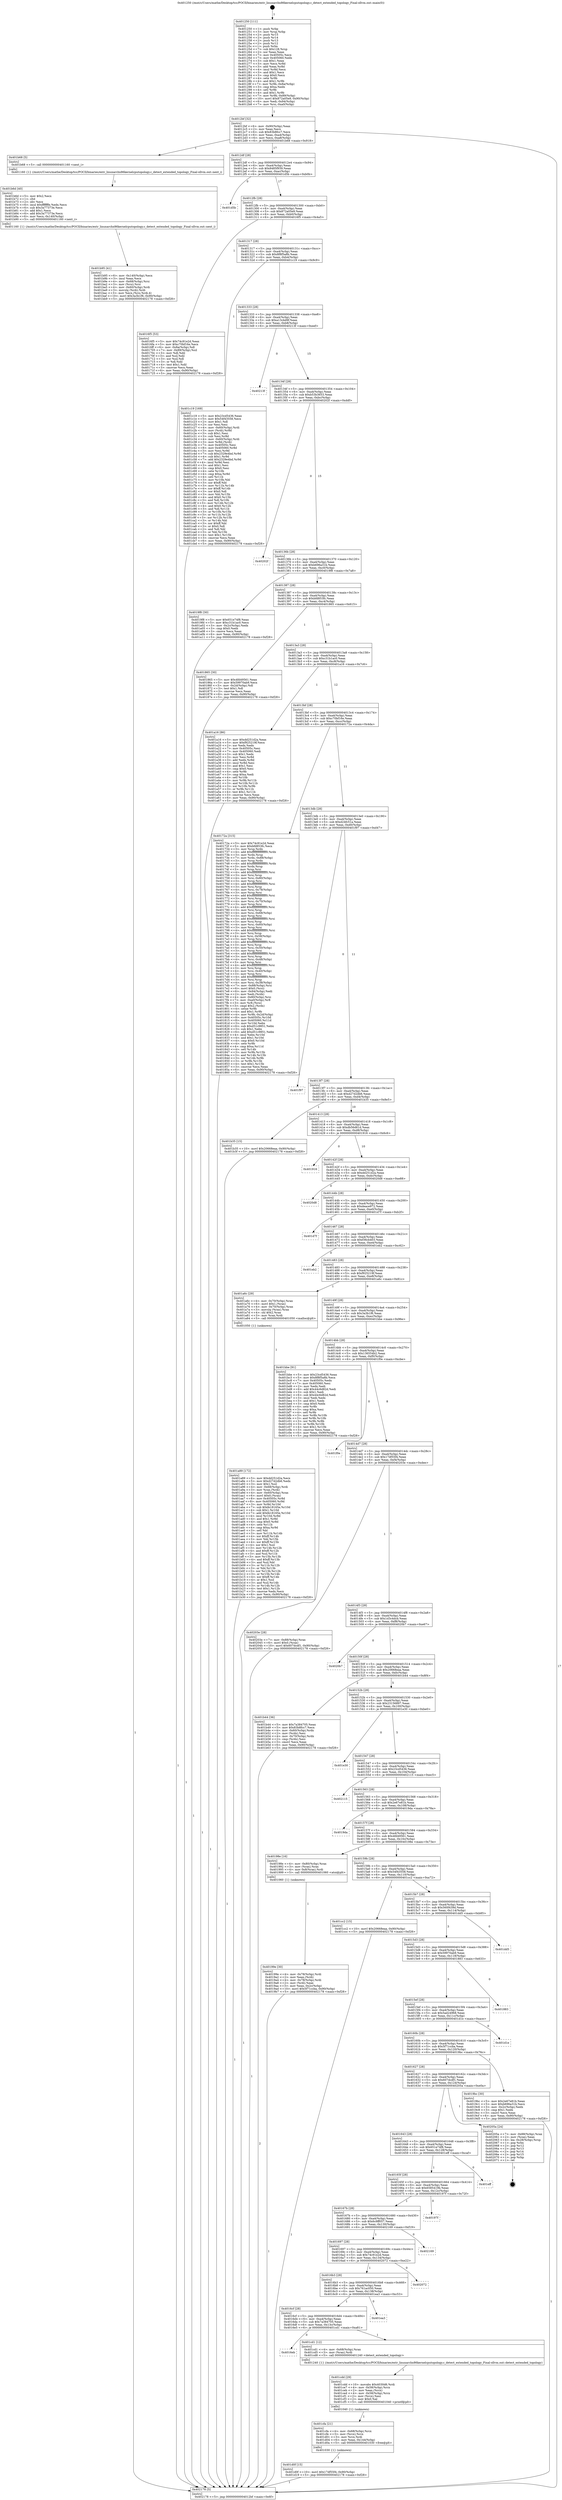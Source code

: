 digraph "0x401250" {
  label = "0x401250 (/mnt/c/Users/mathe/Desktop/tcc/POCII/binaries/extr_linuxarchx86kernelcputopology.c_detect_extended_topology_Final-ollvm.out::main(0))"
  labelloc = "t"
  node[shape=record]

  Entry [label="",width=0.3,height=0.3,shape=circle,fillcolor=black,style=filled]
  "0x4012bf" [label="{
     0x4012bf [32]\l
     | [instrs]\l
     &nbsp;&nbsp;0x4012bf \<+6\>: mov -0x90(%rbp),%eax\l
     &nbsp;&nbsp;0x4012c5 \<+2\>: mov %eax,%ecx\l
     &nbsp;&nbsp;0x4012c7 \<+6\>: sub $0x83b8fcc7,%ecx\l
     &nbsp;&nbsp;0x4012cd \<+6\>: mov %eax,-0xa4(%rbp)\l
     &nbsp;&nbsp;0x4012d3 \<+6\>: mov %ecx,-0xa8(%rbp)\l
     &nbsp;&nbsp;0x4012d9 \<+6\>: je 0000000000401b68 \<main+0x918\>\l
  }"]
  "0x401b68" [label="{
     0x401b68 [5]\l
     | [instrs]\l
     &nbsp;&nbsp;0x401b68 \<+5\>: call 0000000000401160 \<next_i\>\l
     | [calls]\l
     &nbsp;&nbsp;0x401160 \{1\} (/mnt/c/Users/mathe/Desktop/tcc/POCII/binaries/extr_linuxarchx86kernelcputopology.c_detect_extended_topology_Final-ollvm.out::next_i)\l
  }"]
  "0x4012df" [label="{
     0x4012df [28]\l
     | [instrs]\l
     &nbsp;&nbsp;0x4012df \<+5\>: jmp 00000000004012e4 \<main+0x94\>\l
     &nbsp;&nbsp;0x4012e4 \<+6\>: mov -0xa4(%rbp),%eax\l
     &nbsp;&nbsp;0x4012ea \<+5\>: sub $0x8485f939,%eax\l
     &nbsp;&nbsp;0x4012ef \<+6\>: mov %eax,-0xac(%rbp)\l
     &nbsp;&nbsp;0x4012f5 \<+6\>: je 0000000000401d5b \<main+0xb0b\>\l
  }"]
  Exit [label="",width=0.3,height=0.3,shape=circle,fillcolor=black,style=filled,peripheries=2]
  "0x401d5b" [label="{
     0x401d5b\l
  }", style=dashed]
  "0x4012fb" [label="{
     0x4012fb [28]\l
     | [instrs]\l
     &nbsp;&nbsp;0x4012fb \<+5\>: jmp 0000000000401300 \<main+0xb0\>\l
     &nbsp;&nbsp;0x401300 \<+6\>: mov -0xa4(%rbp),%eax\l
     &nbsp;&nbsp;0x401306 \<+5\>: sub $0x872a05e9,%eax\l
     &nbsp;&nbsp;0x40130b \<+6\>: mov %eax,-0xb0(%rbp)\l
     &nbsp;&nbsp;0x401311 \<+6\>: je 00000000004016f5 \<main+0x4a5\>\l
  }"]
  "0x401d0f" [label="{
     0x401d0f [15]\l
     | [instrs]\l
     &nbsp;&nbsp;0x401d0f \<+10\>: movl $0x17df55f4,-0x90(%rbp)\l
     &nbsp;&nbsp;0x401d19 \<+5\>: jmp 0000000000402178 \<main+0xf28\>\l
  }"]
  "0x4016f5" [label="{
     0x4016f5 [53]\l
     | [instrs]\l
     &nbsp;&nbsp;0x4016f5 \<+5\>: mov $0x74c91e2d,%eax\l
     &nbsp;&nbsp;0x4016fa \<+5\>: mov $0xc70bf16e,%ecx\l
     &nbsp;&nbsp;0x4016ff \<+6\>: mov -0x8a(%rbp),%dl\l
     &nbsp;&nbsp;0x401705 \<+7\>: mov -0x89(%rbp),%sil\l
     &nbsp;&nbsp;0x40170c \<+3\>: mov %dl,%dil\l
     &nbsp;&nbsp;0x40170f \<+3\>: and %sil,%dil\l
     &nbsp;&nbsp;0x401712 \<+3\>: xor %sil,%dl\l
     &nbsp;&nbsp;0x401715 \<+3\>: or %dl,%dil\l
     &nbsp;&nbsp;0x401718 \<+4\>: test $0x1,%dil\l
     &nbsp;&nbsp;0x40171c \<+3\>: cmovne %ecx,%eax\l
     &nbsp;&nbsp;0x40171f \<+6\>: mov %eax,-0x90(%rbp)\l
     &nbsp;&nbsp;0x401725 \<+5\>: jmp 0000000000402178 \<main+0xf28\>\l
  }"]
  "0x401317" [label="{
     0x401317 [28]\l
     | [instrs]\l
     &nbsp;&nbsp;0x401317 \<+5\>: jmp 000000000040131c \<main+0xcc\>\l
     &nbsp;&nbsp;0x40131c \<+6\>: mov -0xa4(%rbp),%eax\l
     &nbsp;&nbsp;0x401322 \<+5\>: sub $0x8f8f5a8b,%eax\l
     &nbsp;&nbsp;0x401327 \<+6\>: mov %eax,-0xb4(%rbp)\l
     &nbsp;&nbsp;0x40132d \<+6\>: je 0000000000401c19 \<main+0x9c9\>\l
  }"]
  "0x402178" [label="{
     0x402178 [5]\l
     | [instrs]\l
     &nbsp;&nbsp;0x402178 \<+5\>: jmp 00000000004012bf \<main+0x6f\>\l
  }"]
  "0x401250" [label="{
     0x401250 [111]\l
     | [instrs]\l
     &nbsp;&nbsp;0x401250 \<+1\>: push %rbp\l
     &nbsp;&nbsp;0x401251 \<+3\>: mov %rsp,%rbp\l
     &nbsp;&nbsp;0x401254 \<+2\>: push %r15\l
     &nbsp;&nbsp;0x401256 \<+2\>: push %r14\l
     &nbsp;&nbsp;0x401258 \<+2\>: push %r13\l
     &nbsp;&nbsp;0x40125a \<+2\>: push %r12\l
     &nbsp;&nbsp;0x40125c \<+1\>: push %rbx\l
     &nbsp;&nbsp;0x40125d \<+7\>: sub $0x128,%rsp\l
     &nbsp;&nbsp;0x401264 \<+2\>: xor %eax,%eax\l
     &nbsp;&nbsp;0x401266 \<+7\>: mov 0x40505c,%ecx\l
     &nbsp;&nbsp;0x40126d \<+7\>: mov 0x405060,%edx\l
     &nbsp;&nbsp;0x401274 \<+3\>: sub $0x1,%eax\l
     &nbsp;&nbsp;0x401277 \<+3\>: mov %ecx,%r8d\l
     &nbsp;&nbsp;0x40127a \<+3\>: add %eax,%r8d\l
     &nbsp;&nbsp;0x40127d \<+4\>: imul %r8d,%ecx\l
     &nbsp;&nbsp;0x401281 \<+3\>: and $0x1,%ecx\l
     &nbsp;&nbsp;0x401284 \<+3\>: cmp $0x0,%ecx\l
     &nbsp;&nbsp;0x401287 \<+4\>: sete %r9b\l
     &nbsp;&nbsp;0x40128b \<+4\>: and $0x1,%r9b\l
     &nbsp;&nbsp;0x40128f \<+7\>: mov %r9b,-0x8a(%rbp)\l
     &nbsp;&nbsp;0x401296 \<+3\>: cmp $0xa,%edx\l
     &nbsp;&nbsp;0x401299 \<+4\>: setl %r9b\l
     &nbsp;&nbsp;0x40129d \<+4\>: and $0x1,%r9b\l
     &nbsp;&nbsp;0x4012a1 \<+7\>: mov %r9b,-0x89(%rbp)\l
     &nbsp;&nbsp;0x4012a8 \<+10\>: movl $0x872a05e9,-0x90(%rbp)\l
     &nbsp;&nbsp;0x4012b2 \<+6\>: mov %edi,-0x94(%rbp)\l
     &nbsp;&nbsp;0x4012b8 \<+7\>: mov %rsi,-0xa0(%rbp)\l
  }"]
  "0x401cfa" [label="{
     0x401cfa [21]\l
     | [instrs]\l
     &nbsp;&nbsp;0x401cfa \<+4\>: mov -0x68(%rbp),%rcx\l
     &nbsp;&nbsp;0x401cfe \<+3\>: mov (%rcx),%rcx\l
     &nbsp;&nbsp;0x401d01 \<+3\>: mov %rcx,%rdi\l
     &nbsp;&nbsp;0x401d04 \<+6\>: mov %eax,-0x144(%rbp)\l
     &nbsp;&nbsp;0x401d0a \<+5\>: call 0000000000401030 \<free@plt\>\l
     | [calls]\l
     &nbsp;&nbsp;0x401030 \{1\} (unknown)\l
  }"]
  "0x401c19" [label="{
     0x401c19 [169]\l
     | [instrs]\l
     &nbsp;&nbsp;0x401c19 \<+5\>: mov $0x23cd5436,%eax\l
     &nbsp;&nbsp;0x401c1e \<+5\>: mov $0x54f43558,%ecx\l
     &nbsp;&nbsp;0x401c23 \<+2\>: mov $0x1,%dl\l
     &nbsp;&nbsp;0x401c25 \<+2\>: xor %esi,%esi\l
     &nbsp;&nbsp;0x401c27 \<+4\>: mov -0x60(%rbp),%rdi\l
     &nbsp;&nbsp;0x401c2b \<+3\>: mov (%rdi),%r8d\l
     &nbsp;&nbsp;0x401c2e \<+3\>: sub $0x1,%esi\l
     &nbsp;&nbsp;0x401c31 \<+3\>: sub %esi,%r8d\l
     &nbsp;&nbsp;0x401c34 \<+4\>: mov -0x60(%rbp),%rdi\l
     &nbsp;&nbsp;0x401c38 \<+3\>: mov %r8d,(%rdi)\l
     &nbsp;&nbsp;0x401c3b \<+7\>: mov 0x40505c,%esi\l
     &nbsp;&nbsp;0x401c42 \<+8\>: mov 0x405060,%r8d\l
     &nbsp;&nbsp;0x401c4a \<+3\>: mov %esi,%r9d\l
     &nbsp;&nbsp;0x401c4d \<+7\>: sub $0x2329e4bd,%r9d\l
     &nbsp;&nbsp;0x401c54 \<+4\>: sub $0x1,%r9d\l
     &nbsp;&nbsp;0x401c58 \<+7\>: add $0x2329e4bd,%r9d\l
     &nbsp;&nbsp;0x401c5f \<+4\>: imul %r9d,%esi\l
     &nbsp;&nbsp;0x401c63 \<+3\>: and $0x1,%esi\l
     &nbsp;&nbsp;0x401c66 \<+3\>: cmp $0x0,%esi\l
     &nbsp;&nbsp;0x401c69 \<+4\>: sete %r10b\l
     &nbsp;&nbsp;0x401c6d \<+4\>: cmp $0xa,%r8d\l
     &nbsp;&nbsp;0x401c71 \<+4\>: setl %r11b\l
     &nbsp;&nbsp;0x401c75 \<+3\>: mov %r10b,%bl\l
     &nbsp;&nbsp;0x401c78 \<+3\>: xor $0xff,%bl\l
     &nbsp;&nbsp;0x401c7b \<+3\>: mov %r11b,%r14b\l
     &nbsp;&nbsp;0x401c7e \<+4\>: xor $0xff,%r14b\l
     &nbsp;&nbsp;0x401c82 \<+3\>: xor $0x0,%dl\l
     &nbsp;&nbsp;0x401c85 \<+3\>: mov %bl,%r15b\l
     &nbsp;&nbsp;0x401c88 \<+4\>: and $0x0,%r15b\l
     &nbsp;&nbsp;0x401c8c \<+3\>: and %dl,%r10b\l
     &nbsp;&nbsp;0x401c8f \<+3\>: mov %r14b,%r12b\l
     &nbsp;&nbsp;0x401c92 \<+4\>: and $0x0,%r12b\l
     &nbsp;&nbsp;0x401c96 \<+3\>: and %dl,%r11b\l
     &nbsp;&nbsp;0x401c99 \<+3\>: or %r10b,%r15b\l
     &nbsp;&nbsp;0x401c9c \<+3\>: or %r11b,%r12b\l
     &nbsp;&nbsp;0x401c9f \<+3\>: xor %r12b,%r15b\l
     &nbsp;&nbsp;0x401ca2 \<+3\>: or %r14b,%bl\l
     &nbsp;&nbsp;0x401ca5 \<+3\>: xor $0xff,%bl\l
     &nbsp;&nbsp;0x401ca8 \<+3\>: or $0x0,%dl\l
     &nbsp;&nbsp;0x401cab \<+2\>: and %dl,%bl\l
     &nbsp;&nbsp;0x401cad \<+3\>: or %bl,%r15b\l
     &nbsp;&nbsp;0x401cb0 \<+4\>: test $0x1,%r15b\l
     &nbsp;&nbsp;0x401cb4 \<+3\>: cmovne %ecx,%eax\l
     &nbsp;&nbsp;0x401cb7 \<+6\>: mov %eax,-0x90(%rbp)\l
     &nbsp;&nbsp;0x401cbd \<+5\>: jmp 0000000000402178 \<main+0xf28\>\l
  }"]
  "0x401333" [label="{
     0x401333 [28]\l
     | [instrs]\l
     &nbsp;&nbsp;0x401333 \<+5\>: jmp 0000000000401338 \<main+0xe8\>\l
     &nbsp;&nbsp;0x401338 \<+6\>: mov -0xa4(%rbp),%eax\l
     &nbsp;&nbsp;0x40133e \<+5\>: sub $0xa13cbd9f,%eax\l
     &nbsp;&nbsp;0x401343 \<+6\>: mov %eax,-0xb8(%rbp)\l
     &nbsp;&nbsp;0x401349 \<+6\>: je 000000000040213f \<main+0xeef\>\l
  }"]
  "0x401cdd" [label="{
     0x401cdd [29]\l
     | [instrs]\l
     &nbsp;&nbsp;0x401cdd \<+10\>: movabs $0x4030d6,%rdi\l
     &nbsp;&nbsp;0x401ce7 \<+4\>: mov -0x58(%rbp),%rcx\l
     &nbsp;&nbsp;0x401ceb \<+2\>: mov %eax,(%rcx)\l
     &nbsp;&nbsp;0x401ced \<+4\>: mov -0x58(%rbp),%rcx\l
     &nbsp;&nbsp;0x401cf1 \<+2\>: mov (%rcx),%esi\l
     &nbsp;&nbsp;0x401cf3 \<+2\>: mov $0x0,%al\l
     &nbsp;&nbsp;0x401cf5 \<+5\>: call 0000000000401040 \<printf@plt\>\l
     | [calls]\l
     &nbsp;&nbsp;0x401040 \{1\} (unknown)\l
  }"]
  "0x40213f" [label="{
     0x40213f\l
  }", style=dashed]
  "0x40134f" [label="{
     0x40134f [28]\l
     | [instrs]\l
     &nbsp;&nbsp;0x40134f \<+5\>: jmp 0000000000401354 \<main+0x104\>\l
     &nbsp;&nbsp;0x401354 \<+6\>: mov -0xa4(%rbp),%eax\l
     &nbsp;&nbsp;0x40135a \<+5\>: sub $0xb53b3653,%eax\l
     &nbsp;&nbsp;0x40135f \<+6\>: mov %eax,-0xbc(%rbp)\l
     &nbsp;&nbsp;0x401365 \<+6\>: je 000000000040202f \<main+0xddf\>\l
  }"]
  "0x4016eb" [label="{
     0x4016eb\l
  }", style=dashed]
  "0x40202f" [label="{
     0x40202f\l
  }", style=dashed]
  "0x40136b" [label="{
     0x40136b [28]\l
     | [instrs]\l
     &nbsp;&nbsp;0x40136b \<+5\>: jmp 0000000000401370 \<main+0x120\>\l
     &nbsp;&nbsp;0x401370 \<+6\>: mov -0xa4(%rbp),%eax\l
     &nbsp;&nbsp;0x401376 \<+5\>: sub $0xb696a31b,%eax\l
     &nbsp;&nbsp;0x40137b \<+6\>: mov %eax,-0xc0(%rbp)\l
     &nbsp;&nbsp;0x401381 \<+6\>: je 00000000004019f8 \<main+0x7a8\>\l
  }"]
  "0x401cd1" [label="{
     0x401cd1 [12]\l
     | [instrs]\l
     &nbsp;&nbsp;0x401cd1 \<+4\>: mov -0x68(%rbp),%rax\l
     &nbsp;&nbsp;0x401cd5 \<+3\>: mov (%rax),%rdi\l
     &nbsp;&nbsp;0x401cd8 \<+5\>: call 0000000000401240 \<detect_extended_topology\>\l
     | [calls]\l
     &nbsp;&nbsp;0x401240 \{1\} (/mnt/c/Users/mathe/Desktop/tcc/POCII/binaries/extr_linuxarchx86kernelcputopology.c_detect_extended_topology_Final-ollvm.out::detect_extended_topology)\l
  }"]
  "0x4019f8" [label="{
     0x4019f8 [30]\l
     | [instrs]\l
     &nbsp;&nbsp;0x4019f8 \<+5\>: mov $0x651e74f8,%eax\l
     &nbsp;&nbsp;0x4019fd \<+5\>: mov $0xc31b1ac0,%ecx\l
     &nbsp;&nbsp;0x401a02 \<+3\>: mov -0x2c(%rbp),%edx\l
     &nbsp;&nbsp;0x401a05 \<+3\>: cmp $0x0,%edx\l
     &nbsp;&nbsp;0x401a08 \<+3\>: cmove %ecx,%eax\l
     &nbsp;&nbsp;0x401a0b \<+6\>: mov %eax,-0x90(%rbp)\l
     &nbsp;&nbsp;0x401a11 \<+5\>: jmp 0000000000402178 \<main+0xf28\>\l
  }"]
  "0x401387" [label="{
     0x401387 [28]\l
     | [instrs]\l
     &nbsp;&nbsp;0x401387 \<+5\>: jmp 000000000040138c \<main+0x13c\>\l
     &nbsp;&nbsp;0x40138c \<+6\>: mov -0xa4(%rbp),%eax\l
     &nbsp;&nbsp;0x401392 \<+5\>: sub $0xbfd853fc,%eax\l
     &nbsp;&nbsp;0x401397 \<+6\>: mov %eax,-0xc4(%rbp)\l
     &nbsp;&nbsp;0x40139d \<+6\>: je 0000000000401865 \<main+0x615\>\l
  }"]
  "0x4016cf" [label="{
     0x4016cf [28]\l
     | [instrs]\l
     &nbsp;&nbsp;0x4016cf \<+5\>: jmp 00000000004016d4 \<main+0x484\>\l
     &nbsp;&nbsp;0x4016d4 \<+6\>: mov -0xa4(%rbp),%eax\l
     &nbsp;&nbsp;0x4016da \<+5\>: sub $0x7a384705,%eax\l
     &nbsp;&nbsp;0x4016df \<+6\>: mov %eax,-0x13c(%rbp)\l
     &nbsp;&nbsp;0x4016e5 \<+6\>: je 0000000000401cd1 \<main+0xa81\>\l
  }"]
  "0x401865" [label="{
     0x401865 [30]\l
     | [instrs]\l
     &nbsp;&nbsp;0x401865 \<+5\>: mov $0x4fd49561,%eax\l
     &nbsp;&nbsp;0x40186a \<+5\>: mov $0x59970ab9,%ecx\l
     &nbsp;&nbsp;0x40186f \<+3\>: mov -0x2d(%rbp),%dl\l
     &nbsp;&nbsp;0x401872 \<+3\>: test $0x1,%dl\l
     &nbsp;&nbsp;0x401875 \<+3\>: cmovne %ecx,%eax\l
     &nbsp;&nbsp;0x401878 \<+6\>: mov %eax,-0x90(%rbp)\l
     &nbsp;&nbsp;0x40187e \<+5\>: jmp 0000000000402178 \<main+0xf28\>\l
  }"]
  "0x4013a3" [label="{
     0x4013a3 [28]\l
     | [instrs]\l
     &nbsp;&nbsp;0x4013a3 \<+5\>: jmp 00000000004013a8 \<main+0x158\>\l
     &nbsp;&nbsp;0x4013a8 \<+6\>: mov -0xa4(%rbp),%eax\l
     &nbsp;&nbsp;0x4013ae \<+5\>: sub $0xc31b1ac0,%eax\l
     &nbsp;&nbsp;0x4013b3 \<+6\>: mov %eax,-0xc8(%rbp)\l
     &nbsp;&nbsp;0x4013b9 \<+6\>: je 0000000000401a16 \<main+0x7c6\>\l
  }"]
  "0x401ea3" [label="{
     0x401ea3\l
  }", style=dashed]
  "0x401a16" [label="{
     0x401a16 [86]\l
     | [instrs]\l
     &nbsp;&nbsp;0x401a16 \<+5\>: mov $0xdd251d2a,%eax\l
     &nbsp;&nbsp;0x401a1b \<+5\>: mov $0xf925219f,%ecx\l
     &nbsp;&nbsp;0x401a20 \<+2\>: xor %edx,%edx\l
     &nbsp;&nbsp;0x401a22 \<+7\>: mov 0x40505c,%esi\l
     &nbsp;&nbsp;0x401a29 \<+7\>: mov 0x405060,%edi\l
     &nbsp;&nbsp;0x401a30 \<+3\>: sub $0x1,%edx\l
     &nbsp;&nbsp;0x401a33 \<+3\>: mov %esi,%r8d\l
     &nbsp;&nbsp;0x401a36 \<+3\>: add %edx,%r8d\l
     &nbsp;&nbsp;0x401a39 \<+4\>: imul %r8d,%esi\l
     &nbsp;&nbsp;0x401a3d \<+3\>: and $0x1,%esi\l
     &nbsp;&nbsp;0x401a40 \<+3\>: cmp $0x0,%esi\l
     &nbsp;&nbsp;0x401a43 \<+4\>: sete %r9b\l
     &nbsp;&nbsp;0x401a47 \<+3\>: cmp $0xa,%edi\l
     &nbsp;&nbsp;0x401a4a \<+4\>: setl %r10b\l
     &nbsp;&nbsp;0x401a4e \<+3\>: mov %r9b,%r11b\l
     &nbsp;&nbsp;0x401a51 \<+3\>: and %r10b,%r11b\l
     &nbsp;&nbsp;0x401a54 \<+3\>: xor %r10b,%r9b\l
     &nbsp;&nbsp;0x401a57 \<+3\>: or %r9b,%r11b\l
     &nbsp;&nbsp;0x401a5a \<+4\>: test $0x1,%r11b\l
     &nbsp;&nbsp;0x401a5e \<+3\>: cmovne %ecx,%eax\l
     &nbsp;&nbsp;0x401a61 \<+6\>: mov %eax,-0x90(%rbp)\l
     &nbsp;&nbsp;0x401a67 \<+5\>: jmp 0000000000402178 \<main+0xf28\>\l
  }"]
  "0x4013bf" [label="{
     0x4013bf [28]\l
     | [instrs]\l
     &nbsp;&nbsp;0x4013bf \<+5\>: jmp 00000000004013c4 \<main+0x174\>\l
     &nbsp;&nbsp;0x4013c4 \<+6\>: mov -0xa4(%rbp),%eax\l
     &nbsp;&nbsp;0x4013ca \<+5\>: sub $0xc70bf16e,%eax\l
     &nbsp;&nbsp;0x4013cf \<+6\>: mov %eax,-0xcc(%rbp)\l
     &nbsp;&nbsp;0x4013d5 \<+6\>: je 000000000040172a \<main+0x4da\>\l
  }"]
  "0x4016b3" [label="{
     0x4016b3 [28]\l
     | [instrs]\l
     &nbsp;&nbsp;0x4016b3 \<+5\>: jmp 00000000004016b8 \<main+0x468\>\l
     &nbsp;&nbsp;0x4016b8 \<+6\>: mov -0xa4(%rbp),%eax\l
     &nbsp;&nbsp;0x4016be \<+5\>: sub $0x761ac050,%eax\l
     &nbsp;&nbsp;0x4016c3 \<+6\>: mov %eax,-0x138(%rbp)\l
     &nbsp;&nbsp;0x4016c9 \<+6\>: je 0000000000401ea3 \<main+0xc53\>\l
  }"]
  "0x40172a" [label="{
     0x40172a [315]\l
     | [instrs]\l
     &nbsp;&nbsp;0x40172a \<+5\>: mov $0x74c91e2d,%eax\l
     &nbsp;&nbsp;0x40172f \<+5\>: mov $0xbfd853fc,%ecx\l
     &nbsp;&nbsp;0x401734 \<+3\>: mov %rsp,%rdx\l
     &nbsp;&nbsp;0x401737 \<+4\>: add $0xfffffffffffffff0,%rdx\l
     &nbsp;&nbsp;0x40173b \<+3\>: mov %rdx,%rsp\l
     &nbsp;&nbsp;0x40173e \<+7\>: mov %rdx,-0x88(%rbp)\l
     &nbsp;&nbsp;0x401745 \<+3\>: mov %rsp,%rdx\l
     &nbsp;&nbsp;0x401748 \<+4\>: add $0xfffffffffffffff0,%rdx\l
     &nbsp;&nbsp;0x40174c \<+3\>: mov %rdx,%rsp\l
     &nbsp;&nbsp;0x40174f \<+3\>: mov %rsp,%rsi\l
     &nbsp;&nbsp;0x401752 \<+4\>: add $0xfffffffffffffff0,%rsi\l
     &nbsp;&nbsp;0x401756 \<+3\>: mov %rsi,%rsp\l
     &nbsp;&nbsp;0x401759 \<+4\>: mov %rsi,-0x80(%rbp)\l
     &nbsp;&nbsp;0x40175d \<+3\>: mov %rsp,%rsi\l
     &nbsp;&nbsp;0x401760 \<+4\>: add $0xfffffffffffffff0,%rsi\l
     &nbsp;&nbsp;0x401764 \<+3\>: mov %rsi,%rsp\l
     &nbsp;&nbsp;0x401767 \<+4\>: mov %rsi,-0x78(%rbp)\l
     &nbsp;&nbsp;0x40176b \<+3\>: mov %rsp,%rsi\l
     &nbsp;&nbsp;0x40176e \<+4\>: add $0xfffffffffffffff0,%rsi\l
     &nbsp;&nbsp;0x401772 \<+3\>: mov %rsi,%rsp\l
     &nbsp;&nbsp;0x401775 \<+4\>: mov %rsi,-0x70(%rbp)\l
     &nbsp;&nbsp;0x401779 \<+3\>: mov %rsp,%rsi\l
     &nbsp;&nbsp;0x40177c \<+4\>: add $0xfffffffffffffff0,%rsi\l
     &nbsp;&nbsp;0x401780 \<+3\>: mov %rsi,%rsp\l
     &nbsp;&nbsp;0x401783 \<+4\>: mov %rsi,-0x68(%rbp)\l
     &nbsp;&nbsp;0x401787 \<+3\>: mov %rsp,%rsi\l
     &nbsp;&nbsp;0x40178a \<+4\>: add $0xfffffffffffffff0,%rsi\l
     &nbsp;&nbsp;0x40178e \<+3\>: mov %rsi,%rsp\l
     &nbsp;&nbsp;0x401791 \<+4\>: mov %rsi,-0x60(%rbp)\l
     &nbsp;&nbsp;0x401795 \<+3\>: mov %rsp,%rsi\l
     &nbsp;&nbsp;0x401798 \<+4\>: add $0xfffffffffffffff0,%rsi\l
     &nbsp;&nbsp;0x40179c \<+3\>: mov %rsi,%rsp\l
     &nbsp;&nbsp;0x40179f \<+4\>: mov %rsi,-0x58(%rbp)\l
     &nbsp;&nbsp;0x4017a3 \<+3\>: mov %rsp,%rsi\l
     &nbsp;&nbsp;0x4017a6 \<+4\>: add $0xfffffffffffffff0,%rsi\l
     &nbsp;&nbsp;0x4017aa \<+3\>: mov %rsi,%rsp\l
     &nbsp;&nbsp;0x4017ad \<+4\>: mov %rsi,-0x50(%rbp)\l
     &nbsp;&nbsp;0x4017b1 \<+3\>: mov %rsp,%rsi\l
     &nbsp;&nbsp;0x4017b4 \<+4\>: add $0xfffffffffffffff0,%rsi\l
     &nbsp;&nbsp;0x4017b8 \<+3\>: mov %rsi,%rsp\l
     &nbsp;&nbsp;0x4017bb \<+4\>: mov %rsi,-0x48(%rbp)\l
     &nbsp;&nbsp;0x4017bf \<+3\>: mov %rsp,%rsi\l
     &nbsp;&nbsp;0x4017c2 \<+4\>: add $0xfffffffffffffff0,%rsi\l
     &nbsp;&nbsp;0x4017c6 \<+3\>: mov %rsi,%rsp\l
     &nbsp;&nbsp;0x4017c9 \<+4\>: mov %rsi,-0x40(%rbp)\l
     &nbsp;&nbsp;0x4017cd \<+3\>: mov %rsp,%rsi\l
     &nbsp;&nbsp;0x4017d0 \<+4\>: add $0xfffffffffffffff0,%rsi\l
     &nbsp;&nbsp;0x4017d4 \<+3\>: mov %rsi,%rsp\l
     &nbsp;&nbsp;0x4017d7 \<+4\>: mov %rsi,-0x38(%rbp)\l
     &nbsp;&nbsp;0x4017db \<+7\>: mov -0x88(%rbp),%rsi\l
     &nbsp;&nbsp;0x4017e2 \<+6\>: movl $0x0,(%rsi)\l
     &nbsp;&nbsp;0x4017e8 \<+6\>: mov -0x94(%rbp),%edi\l
     &nbsp;&nbsp;0x4017ee \<+2\>: mov %edi,(%rdx)\l
     &nbsp;&nbsp;0x4017f0 \<+4\>: mov -0x80(%rbp),%rsi\l
     &nbsp;&nbsp;0x4017f4 \<+7\>: mov -0xa0(%rbp),%r8\l
     &nbsp;&nbsp;0x4017fb \<+3\>: mov %r8,(%rsi)\l
     &nbsp;&nbsp;0x4017fe \<+3\>: cmpl $0x2,(%rdx)\l
     &nbsp;&nbsp;0x401801 \<+4\>: setne %r9b\l
     &nbsp;&nbsp;0x401805 \<+4\>: and $0x1,%r9b\l
     &nbsp;&nbsp;0x401809 \<+4\>: mov %r9b,-0x2d(%rbp)\l
     &nbsp;&nbsp;0x40180d \<+8\>: mov 0x40505c,%r10d\l
     &nbsp;&nbsp;0x401815 \<+8\>: mov 0x405060,%r11d\l
     &nbsp;&nbsp;0x40181d \<+3\>: mov %r10d,%ebx\l
     &nbsp;&nbsp;0x401820 \<+6\>: sub $0xd51c9851,%ebx\l
     &nbsp;&nbsp;0x401826 \<+3\>: sub $0x1,%ebx\l
     &nbsp;&nbsp;0x401829 \<+6\>: add $0xd51c9851,%ebx\l
     &nbsp;&nbsp;0x40182f \<+4\>: imul %ebx,%r10d\l
     &nbsp;&nbsp;0x401833 \<+4\>: and $0x1,%r10d\l
     &nbsp;&nbsp;0x401837 \<+4\>: cmp $0x0,%r10d\l
     &nbsp;&nbsp;0x40183b \<+4\>: sete %r9b\l
     &nbsp;&nbsp;0x40183f \<+4\>: cmp $0xa,%r11d\l
     &nbsp;&nbsp;0x401843 \<+4\>: setl %r14b\l
     &nbsp;&nbsp;0x401847 \<+3\>: mov %r9b,%r15b\l
     &nbsp;&nbsp;0x40184a \<+3\>: and %r14b,%r15b\l
     &nbsp;&nbsp;0x40184d \<+3\>: xor %r14b,%r9b\l
     &nbsp;&nbsp;0x401850 \<+3\>: or %r9b,%r15b\l
     &nbsp;&nbsp;0x401853 \<+4\>: test $0x1,%r15b\l
     &nbsp;&nbsp;0x401857 \<+3\>: cmovne %ecx,%eax\l
     &nbsp;&nbsp;0x40185a \<+6\>: mov %eax,-0x90(%rbp)\l
     &nbsp;&nbsp;0x401860 \<+5\>: jmp 0000000000402178 \<main+0xf28\>\l
  }"]
  "0x4013db" [label="{
     0x4013db [28]\l
     | [instrs]\l
     &nbsp;&nbsp;0x4013db \<+5\>: jmp 00000000004013e0 \<main+0x190\>\l
     &nbsp;&nbsp;0x4013e0 \<+6\>: mov -0xa4(%rbp),%eax\l
     &nbsp;&nbsp;0x4013e6 \<+5\>: sub $0xd24fc51a,%eax\l
     &nbsp;&nbsp;0x4013eb \<+6\>: mov %eax,-0xd0(%rbp)\l
     &nbsp;&nbsp;0x4013f1 \<+6\>: je 0000000000401f97 \<main+0xd47\>\l
  }"]
  "0x402072" [label="{
     0x402072\l
  }", style=dashed]
  "0x401697" [label="{
     0x401697 [28]\l
     | [instrs]\l
     &nbsp;&nbsp;0x401697 \<+5\>: jmp 000000000040169c \<main+0x44c\>\l
     &nbsp;&nbsp;0x40169c \<+6\>: mov -0xa4(%rbp),%eax\l
     &nbsp;&nbsp;0x4016a2 \<+5\>: sub $0x74c91e2d,%eax\l
     &nbsp;&nbsp;0x4016a7 \<+6\>: mov %eax,-0x134(%rbp)\l
     &nbsp;&nbsp;0x4016ad \<+6\>: je 0000000000402072 \<main+0xe22\>\l
  }"]
  "0x401f97" [label="{
     0x401f97\l
  }", style=dashed]
  "0x4013f7" [label="{
     0x4013f7 [28]\l
     | [instrs]\l
     &nbsp;&nbsp;0x4013f7 \<+5\>: jmp 00000000004013fc \<main+0x1ac\>\l
     &nbsp;&nbsp;0x4013fc \<+6\>: mov -0xa4(%rbp),%eax\l
     &nbsp;&nbsp;0x401402 \<+5\>: sub $0xd27d2db6,%eax\l
     &nbsp;&nbsp;0x401407 \<+6\>: mov %eax,-0xd4(%rbp)\l
     &nbsp;&nbsp;0x40140d \<+6\>: je 0000000000401b35 \<main+0x8e5\>\l
  }"]
  "0x402169" [label="{
     0x402169\l
  }", style=dashed]
  "0x401b35" [label="{
     0x401b35 [15]\l
     | [instrs]\l
     &nbsp;&nbsp;0x401b35 \<+10\>: movl $0x20668eaa,-0x90(%rbp)\l
     &nbsp;&nbsp;0x401b3f \<+5\>: jmp 0000000000402178 \<main+0xf28\>\l
  }"]
  "0x401413" [label="{
     0x401413 [28]\l
     | [instrs]\l
     &nbsp;&nbsp;0x401413 \<+5\>: jmp 0000000000401418 \<main+0x1c8\>\l
     &nbsp;&nbsp;0x401418 \<+6\>: mov -0xa4(%rbp),%eax\l
     &nbsp;&nbsp;0x40141e \<+5\>: sub $0xdb56d61d,%eax\l
     &nbsp;&nbsp;0x401423 \<+6\>: mov %eax,-0xd8(%rbp)\l
     &nbsp;&nbsp;0x401429 \<+6\>: je 0000000000401916 \<main+0x6c6\>\l
  }"]
  "0x40167b" [label="{
     0x40167b [28]\l
     | [instrs]\l
     &nbsp;&nbsp;0x40167b \<+5\>: jmp 0000000000401680 \<main+0x430\>\l
     &nbsp;&nbsp;0x401680 \<+6\>: mov -0xa4(%rbp),%eax\l
     &nbsp;&nbsp;0x401686 \<+5\>: sub $0x6c9ff057,%eax\l
     &nbsp;&nbsp;0x40168b \<+6\>: mov %eax,-0x130(%rbp)\l
     &nbsp;&nbsp;0x401691 \<+6\>: je 0000000000402169 \<main+0xf19\>\l
  }"]
  "0x401916" [label="{
     0x401916\l
  }", style=dashed]
  "0x40142f" [label="{
     0x40142f [28]\l
     | [instrs]\l
     &nbsp;&nbsp;0x40142f \<+5\>: jmp 0000000000401434 \<main+0x1e4\>\l
     &nbsp;&nbsp;0x401434 \<+6\>: mov -0xa4(%rbp),%eax\l
     &nbsp;&nbsp;0x40143a \<+5\>: sub $0xdd251d2a,%eax\l
     &nbsp;&nbsp;0x40143f \<+6\>: mov %eax,-0xdc(%rbp)\l
     &nbsp;&nbsp;0x401445 \<+6\>: je 00000000004020d8 \<main+0xe88\>\l
  }"]
  "0x40197f" [label="{
     0x40197f\l
  }", style=dashed]
  "0x4020d8" [label="{
     0x4020d8\l
  }", style=dashed]
  "0x40144b" [label="{
     0x40144b [28]\l
     | [instrs]\l
     &nbsp;&nbsp;0x40144b \<+5\>: jmp 0000000000401450 \<main+0x200\>\l
     &nbsp;&nbsp;0x401450 \<+6\>: mov -0xa4(%rbp),%eax\l
     &nbsp;&nbsp;0x401456 \<+5\>: sub $0xdeace972,%eax\l
     &nbsp;&nbsp;0x40145b \<+6\>: mov %eax,-0xe0(%rbp)\l
     &nbsp;&nbsp;0x401461 \<+6\>: je 0000000000401d7f \<main+0xb2f\>\l
  }"]
  "0x40165f" [label="{
     0x40165f [28]\l
     | [instrs]\l
     &nbsp;&nbsp;0x40165f \<+5\>: jmp 0000000000401664 \<main+0x414\>\l
     &nbsp;&nbsp;0x401664 \<+6\>: mov -0xa4(%rbp),%eax\l
     &nbsp;&nbsp;0x40166a \<+5\>: sub $0x6585419b,%eax\l
     &nbsp;&nbsp;0x40166f \<+6\>: mov %eax,-0x12c(%rbp)\l
     &nbsp;&nbsp;0x401675 \<+6\>: je 000000000040197f \<main+0x72f\>\l
  }"]
  "0x401d7f" [label="{
     0x401d7f\l
  }", style=dashed]
  "0x401467" [label="{
     0x401467 [28]\l
     | [instrs]\l
     &nbsp;&nbsp;0x401467 \<+5\>: jmp 000000000040146c \<main+0x21c\>\l
     &nbsp;&nbsp;0x40146c \<+6\>: mov -0xa4(%rbp),%eax\l
     &nbsp;&nbsp;0x401472 \<+5\>: sub $0xf36cb403,%eax\l
     &nbsp;&nbsp;0x401477 \<+6\>: mov %eax,-0xe4(%rbp)\l
     &nbsp;&nbsp;0x40147d \<+6\>: je 0000000000401eb2 \<main+0xc62\>\l
  }"]
  "0x401eff" [label="{
     0x401eff\l
  }", style=dashed]
  "0x401eb2" [label="{
     0x401eb2\l
  }", style=dashed]
  "0x401483" [label="{
     0x401483 [28]\l
     | [instrs]\l
     &nbsp;&nbsp;0x401483 \<+5\>: jmp 0000000000401488 \<main+0x238\>\l
     &nbsp;&nbsp;0x401488 \<+6\>: mov -0xa4(%rbp),%eax\l
     &nbsp;&nbsp;0x40148e \<+5\>: sub $0xf925219f,%eax\l
     &nbsp;&nbsp;0x401493 \<+6\>: mov %eax,-0xe8(%rbp)\l
     &nbsp;&nbsp;0x401499 \<+6\>: je 0000000000401a6c \<main+0x81c\>\l
  }"]
  "0x401643" [label="{
     0x401643 [28]\l
     | [instrs]\l
     &nbsp;&nbsp;0x401643 \<+5\>: jmp 0000000000401648 \<main+0x3f8\>\l
     &nbsp;&nbsp;0x401648 \<+6\>: mov -0xa4(%rbp),%eax\l
     &nbsp;&nbsp;0x40164e \<+5\>: sub $0x651e74f8,%eax\l
     &nbsp;&nbsp;0x401653 \<+6\>: mov %eax,-0x128(%rbp)\l
     &nbsp;&nbsp;0x401659 \<+6\>: je 0000000000401eff \<main+0xcaf\>\l
  }"]
  "0x401a6c" [label="{
     0x401a6c [29]\l
     | [instrs]\l
     &nbsp;&nbsp;0x401a6c \<+4\>: mov -0x70(%rbp),%rax\l
     &nbsp;&nbsp;0x401a70 \<+6\>: movl $0x1,(%rax)\l
     &nbsp;&nbsp;0x401a76 \<+4\>: mov -0x70(%rbp),%rax\l
     &nbsp;&nbsp;0x401a7a \<+3\>: movslq (%rax),%rax\l
     &nbsp;&nbsp;0x401a7d \<+4\>: shl $0x2,%rax\l
     &nbsp;&nbsp;0x401a81 \<+3\>: mov %rax,%rdi\l
     &nbsp;&nbsp;0x401a84 \<+5\>: call 0000000000401050 \<malloc@plt\>\l
     | [calls]\l
     &nbsp;&nbsp;0x401050 \{1\} (unknown)\l
  }"]
  "0x40149f" [label="{
     0x40149f [28]\l
     | [instrs]\l
     &nbsp;&nbsp;0x40149f \<+5\>: jmp 00000000004014a4 \<main+0x254\>\l
     &nbsp;&nbsp;0x4014a4 \<+6\>: mov -0xa4(%rbp),%eax\l
     &nbsp;&nbsp;0x4014aa \<+5\>: sub $0x3a3b1f6,%eax\l
     &nbsp;&nbsp;0x4014af \<+6\>: mov %eax,-0xec(%rbp)\l
     &nbsp;&nbsp;0x4014b5 \<+6\>: je 0000000000401bbe \<main+0x96e\>\l
  }"]
  "0x40205a" [label="{
     0x40205a [24]\l
     | [instrs]\l
     &nbsp;&nbsp;0x40205a \<+7\>: mov -0x88(%rbp),%rax\l
     &nbsp;&nbsp;0x402061 \<+2\>: mov (%rax),%eax\l
     &nbsp;&nbsp;0x402063 \<+4\>: lea -0x28(%rbp),%rsp\l
     &nbsp;&nbsp;0x402067 \<+1\>: pop %rbx\l
     &nbsp;&nbsp;0x402068 \<+2\>: pop %r12\l
     &nbsp;&nbsp;0x40206a \<+2\>: pop %r13\l
     &nbsp;&nbsp;0x40206c \<+2\>: pop %r14\l
     &nbsp;&nbsp;0x40206e \<+2\>: pop %r15\l
     &nbsp;&nbsp;0x402070 \<+1\>: pop %rbp\l
     &nbsp;&nbsp;0x402071 \<+1\>: ret\l
  }"]
  "0x401bbe" [label="{
     0x401bbe [91]\l
     | [instrs]\l
     &nbsp;&nbsp;0x401bbe \<+5\>: mov $0x23cd5436,%eax\l
     &nbsp;&nbsp;0x401bc3 \<+5\>: mov $0x8f8f5a8b,%ecx\l
     &nbsp;&nbsp;0x401bc8 \<+7\>: mov 0x40505c,%edx\l
     &nbsp;&nbsp;0x401bcf \<+7\>: mov 0x405060,%esi\l
     &nbsp;&nbsp;0x401bd6 \<+2\>: mov %edx,%edi\l
     &nbsp;&nbsp;0x401bd8 \<+6\>: add $0x44c6d82d,%edi\l
     &nbsp;&nbsp;0x401bde \<+3\>: sub $0x1,%edi\l
     &nbsp;&nbsp;0x401be1 \<+6\>: sub $0x44c6d82d,%edi\l
     &nbsp;&nbsp;0x401be7 \<+3\>: imul %edi,%edx\l
     &nbsp;&nbsp;0x401bea \<+3\>: and $0x1,%edx\l
     &nbsp;&nbsp;0x401bed \<+3\>: cmp $0x0,%edx\l
     &nbsp;&nbsp;0x401bf0 \<+4\>: sete %r8b\l
     &nbsp;&nbsp;0x401bf4 \<+3\>: cmp $0xa,%esi\l
     &nbsp;&nbsp;0x401bf7 \<+4\>: setl %r9b\l
     &nbsp;&nbsp;0x401bfb \<+3\>: mov %r8b,%r10b\l
     &nbsp;&nbsp;0x401bfe \<+3\>: and %r9b,%r10b\l
     &nbsp;&nbsp;0x401c01 \<+3\>: xor %r9b,%r8b\l
     &nbsp;&nbsp;0x401c04 \<+3\>: or %r8b,%r10b\l
     &nbsp;&nbsp;0x401c07 \<+4\>: test $0x1,%r10b\l
     &nbsp;&nbsp;0x401c0b \<+3\>: cmovne %ecx,%eax\l
     &nbsp;&nbsp;0x401c0e \<+6\>: mov %eax,-0x90(%rbp)\l
     &nbsp;&nbsp;0x401c14 \<+5\>: jmp 0000000000402178 \<main+0xf28\>\l
  }"]
  "0x4014bb" [label="{
     0x4014bb [28]\l
     | [instrs]\l
     &nbsp;&nbsp;0x4014bb \<+5\>: jmp 00000000004014c0 \<main+0x270\>\l
     &nbsp;&nbsp;0x4014c0 \<+6\>: mov -0xa4(%rbp),%eax\l
     &nbsp;&nbsp;0x4014c6 \<+5\>: sub $0x136554b2,%eax\l
     &nbsp;&nbsp;0x4014cb \<+6\>: mov %eax,-0xf0(%rbp)\l
     &nbsp;&nbsp;0x4014d1 \<+6\>: je 0000000000401f0e \<main+0xcbe\>\l
  }"]
  "0x401b95" [label="{
     0x401b95 [41]\l
     | [instrs]\l
     &nbsp;&nbsp;0x401b95 \<+6\>: mov -0x140(%rbp),%ecx\l
     &nbsp;&nbsp;0x401b9b \<+3\>: imul %eax,%ecx\l
     &nbsp;&nbsp;0x401b9e \<+4\>: mov -0x68(%rbp),%rsi\l
     &nbsp;&nbsp;0x401ba2 \<+3\>: mov (%rsi),%rsi\l
     &nbsp;&nbsp;0x401ba5 \<+4\>: mov -0x60(%rbp),%rdi\l
     &nbsp;&nbsp;0x401ba9 \<+3\>: movslq (%rdi),%rdi\l
     &nbsp;&nbsp;0x401bac \<+3\>: mov %ecx,(%rsi,%rdi,4)\l
     &nbsp;&nbsp;0x401baf \<+10\>: movl $0x3a3b1f6,-0x90(%rbp)\l
     &nbsp;&nbsp;0x401bb9 \<+5\>: jmp 0000000000402178 \<main+0xf28\>\l
  }"]
  "0x401f0e" [label="{
     0x401f0e\l
  }", style=dashed]
  "0x4014d7" [label="{
     0x4014d7 [28]\l
     | [instrs]\l
     &nbsp;&nbsp;0x4014d7 \<+5\>: jmp 00000000004014dc \<main+0x28c\>\l
     &nbsp;&nbsp;0x4014dc \<+6\>: mov -0xa4(%rbp),%eax\l
     &nbsp;&nbsp;0x4014e2 \<+5\>: sub $0x17df55f4,%eax\l
     &nbsp;&nbsp;0x4014e7 \<+6\>: mov %eax,-0xf4(%rbp)\l
     &nbsp;&nbsp;0x4014ed \<+6\>: je 000000000040203e \<main+0xdee\>\l
  }"]
  "0x401b6d" [label="{
     0x401b6d [40]\l
     | [instrs]\l
     &nbsp;&nbsp;0x401b6d \<+5\>: mov $0x2,%ecx\l
     &nbsp;&nbsp;0x401b72 \<+1\>: cltd\l
     &nbsp;&nbsp;0x401b73 \<+2\>: idiv %ecx\l
     &nbsp;&nbsp;0x401b75 \<+6\>: imul $0xfffffffe,%edx,%ecx\l
     &nbsp;&nbsp;0x401b7b \<+6\>: sub $0x3a77373e,%ecx\l
     &nbsp;&nbsp;0x401b81 \<+3\>: add $0x1,%ecx\l
     &nbsp;&nbsp;0x401b84 \<+6\>: add $0x3a77373e,%ecx\l
     &nbsp;&nbsp;0x401b8a \<+6\>: mov %ecx,-0x140(%rbp)\l
     &nbsp;&nbsp;0x401b90 \<+5\>: call 0000000000401160 \<next_i\>\l
     | [calls]\l
     &nbsp;&nbsp;0x401160 \{1\} (/mnt/c/Users/mathe/Desktop/tcc/POCII/binaries/extr_linuxarchx86kernelcputopology.c_detect_extended_topology_Final-ollvm.out::next_i)\l
  }"]
  "0x40203e" [label="{
     0x40203e [28]\l
     | [instrs]\l
     &nbsp;&nbsp;0x40203e \<+7\>: mov -0x88(%rbp),%rax\l
     &nbsp;&nbsp;0x402045 \<+6\>: movl $0x0,(%rax)\l
     &nbsp;&nbsp;0x40204b \<+10\>: movl $0x607dcdf1,-0x90(%rbp)\l
     &nbsp;&nbsp;0x402055 \<+5\>: jmp 0000000000402178 \<main+0xf28\>\l
  }"]
  "0x4014f3" [label="{
     0x4014f3 [28]\l
     | [instrs]\l
     &nbsp;&nbsp;0x4014f3 \<+5\>: jmp 00000000004014f8 \<main+0x2a8\>\l
     &nbsp;&nbsp;0x4014f8 \<+6\>: mov -0xa4(%rbp),%eax\l
     &nbsp;&nbsp;0x4014fe \<+5\>: sub $0x1d3c4dcb,%eax\l
     &nbsp;&nbsp;0x401503 \<+6\>: mov %eax,-0xf8(%rbp)\l
     &nbsp;&nbsp;0x401509 \<+6\>: je 00000000004020b7 \<main+0xe67\>\l
  }"]
  "0x401a89" [label="{
     0x401a89 [172]\l
     | [instrs]\l
     &nbsp;&nbsp;0x401a89 \<+5\>: mov $0xdd251d2a,%ecx\l
     &nbsp;&nbsp;0x401a8e \<+5\>: mov $0xd27d2db6,%edx\l
     &nbsp;&nbsp;0x401a93 \<+3\>: mov $0x1,%sil\l
     &nbsp;&nbsp;0x401a96 \<+4\>: mov -0x68(%rbp),%rdi\l
     &nbsp;&nbsp;0x401a9a \<+3\>: mov %rax,(%rdi)\l
     &nbsp;&nbsp;0x401a9d \<+4\>: mov -0x60(%rbp),%rax\l
     &nbsp;&nbsp;0x401aa1 \<+6\>: movl $0x0,(%rax)\l
     &nbsp;&nbsp;0x401aa7 \<+8\>: mov 0x40505c,%r8d\l
     &nbsp;&nbsp;0x401aaf \<+8\>: mov 0x405060,%r9d\l
     &nbsp;&nbsp;0x401ab7 \<+3\>: mov %r8d,%r10d\l
     &nbsp;&nbsp;0x401aba \<+7\>: sub $0xfe18165e,%r10d\l
     &nbsp;&nbsp;0x401ac1 \<+4\>: sub $0x1,%r10d\l
     &nbsp;&nbsp;0x401ac5 \<+7\>: add $0xfe18165e,%r10d\l
     &nbsp;&nbsp;0x401acc \<+4\>: imul %r10d,%r8d\l
     &nbsp;&nbsp;0x401ad0 \<+4\>: and $0x1,%r8d\l
     &nbsp;&nbsp;0x401ad4 \<+4\>: cmp $0x0,%r8d\l
     &nbsp;&nbsp;0x401ad8 \<+4\>: sete %r11b\l
     &nbsp;&nbsp;0x401adc \<+4\>: cmp $0xa,%r9d\l
     &nbsp;&nbsp;0x401ae0 \<+3\>: setl %bl\l
     &nbsp;&nbsp;0x401ae3 \<+3\>: mov %r11b,%r14b\l
     &nbsp;&nbsp;0x401ae6 \<+4\>: xor $0xff,%r14b\l
     &nbsp;&nbsp;0x401aea \<+3\>: mov %bl,%r15b\l
     &nbsp;&nbsp;0x401aed \<+4\>: xor $0xff,%r15b\l
     &nbsp;&nbsp;0x401af1 \<+4\>: xor $0x1,%sil\l
     &nbsp;&nbsp;0x401af5 \<+3\>: mov %r14b,%r12b\l
     &nbsp;&nbsp;0x401af8 \<+4\>: and $0xff,%r12b\l
     &nbsp;&nbsp;0x401afc \<+3\>: and %sil,%r11b\l
     &nbsp;&nbsp;0x401aff \<+3\>: mov %r15b,%r13b\l
     &nbsp;&nbsp;0x401b02 \<+4\>: and $0xff,%r13b\l
     &nbsp;&nbsp;0x401b06 \<+3\>: and %sil,%bl\l
     &nbsp;&nbsp;0x401b09 \<+3\>: or %r11b,%r12b\l
     &nbsp;&nbsp;0x401b0c \<+3\>: or %bl,%r13b\l
     &nbsp;&nbsp;0x401b0f \<+3\>: xor %r13b,%r12b\l
     &nbsp;&nbsp;0x401b12 \<+3\>: or %r15b,%r14b\l
     &nbsp;&nbsp;0x401b15 \<+4\>: xor $0xff,%r14b\l
     &nbsp;&nbsp;0x401b19 \<+4\>: or $0x1,%sil\l
     &nbsp;&nbsp;0x401b1d \<+3\>: and %sil,%r14b\l
     &nbsp;&nbsp;0x401b20 \<+3\>: or %r14b,%r12b\l
     &nbsp;&nbsp;0x401b23 \<+4\>: test $0x1,%r12b\l
     &nbsp;&nbsp;0x401b27 \<+3\>: cmovne %edx,%ecx\l
     &nbsp;&nbsp;0x401b2a \<+6\>: mov %ecx,-0x90(%rbp)\l
     &nbsp;&nbsp;0x401b30 \<+5\>: jmp 0000000000402178 \<main+0xf28\>\l
  }"]
  "0x4020b7" [label="{
     0x4020b7\l
  }", style=dashed]
  "0x40150f" [label="{
     0x40150f [28]\l
     | [instrs]\l
     &nbsp;&nbsp;0x40150f \<+5\>: jmp 0000000000401514 \<main+0x2c4\>\l
     &nbsp;&nbsp;0x401514 \<+6\>: mov -0xa4(%rbp),%eax\l
     &nbsp;&nbsp;0x40151a \<+5\>: sub $0x20668eaa,%eax\l
     &nbsp;&nbsp;0x40151f \<+6\>: mov %eax,-0xfc(%rbp)\l
     &nbsp;&nbsp;0x401525 \<+6\>: je 0000000000401b44 \<main+0x8f4\>\l
  }"]
  "0x401627" [label="{
     0x401627 [28]\l
     | [instrs]\l
     &nbsp;&nbsp;0x401627 \<+5\>: jmp 000000000040162c \<main+0x3dc\>\l
     &nbsp;&nbsp;0x40162c \<+6\>: mov -0xa4(%rbp),%eax\l
     &nbsp;&nbsp;0x401632 \<+5\>: sub $0x607dcdf1,%eax\l
     &nbsp;&nbsp;0x401637 \<+6\>: mov %eax,-0x124(%rbp)\l
     &nbsp;&nbsp;0x40163d \<+6\>: je 000000000040205a \<main+0xe0a\>\l
  }"]
  "0x401b44" [label="{
     0x401b44 [36]\l
     | [instrs]\l
     &nbsp;&nbsp;0x401b44 \<+5\>: mov $0x7a384705,%eax\l
     &nbsp;&nbsp;0x401b49 \<+5\>: mov $0x83b8fcc7,%ecx\l
     &nbsp;&nbsp;0x401b4e \<+4\>: mov -0x60(%rbp),%rdx\l
     &nbsp;&nbsp;0x401b52 \<+2\>: mov (%rdx),%esi\l
     &nbsp;&nbsp;0x401b54 \<+4\>: mov -0x70(%rbp),%rdx\l
     &nbsp;&nbsp;0x401b58 \<+2\>: cmp (%rdx),%esi\l
     &nbsp;&nbsp;0x401b5a \<+3\>: cmovl %ecx,%eax\l
     &nbsp;&nbsp;0x401b5d \<+6\>: mov %eax,-0x90(%rbp)\l
     &nbsp;&nbsp;0x401b63 \<+5\>: jmp 0000000000402178 \<main+0xf28\>\l
  }"]
  "0x40152b" [label="{
     0x40152b [28]\l
     | [instrs]\l
     &nbsp;&nbsp;0x40152b \<+5\>: jmp 0000000000401530 \<main+0x2e0\>\l
     &nbsp;&nbsp;0x401530 \<+6\>: mov -0xa4(%rbp),%eax\l
     &nbsp;&nbsp;0x401536 \<+5\>: sub $0x23156897,%eax\l
     &nbsp;&nbsp;0x40153b \<+6\>: mov %eax,-0x100(%rbp)\l
     &nbsp;&nbsp;0x401541 \<+6\>: je 0000000000401e30 \<main+0xbe0\>\l
  }"]
  "0x4019bc" [label="{
     0x4019bc [30]\l
     | [instrs]\l
     &nbsp;&nbsp;0x4019bc \<+5\>: mov $0x2e67e81b,%eax\l
     &nbsp;&nbsp;0x4019c1 \<+5\>: mov $0xb696a31b,%ecx\l
     &nbsp;&nbsp;0x4019c6 \<+3\>: mov -0x2c(%rbp),%edx\l
     &nbsp;&nbsp;0x4019c9 \<+3\>: cmp $0x1,%edx\l
     &nbsp;&nbsp;0x4019cc \<+3\>: cmovl %ecx,%eax\l
     &nbsp;&nbsp;0x4019cf \<+6\>: mov %eax,-0x90(%rbp)\l
     &nbsp;&nbsp;0x4019d5 \<+5\>: jmp 0000000000402178 \<main+0xf28\>\l
  }"]
  "0x401e30" [label="{
     0x401e30\l
  }", style=dashed]
  "0x401547" [label="{
     0x401547 [28]\l
     | [instrs]\l
     &nbsp;&nbsp;0x401547 \<+5\>: jmp 000000000040154c \<main+0x2fc\>\l
     &nbsp;&nbsp;0x40154c \<+6\>: mov -0xa4(%rbp),%eax\l
     &nbsp;&nbsp;0x401552 \<+5\>: sub $0x23cd5436,%eax\l
     &nbsp;&nbsp;0x401557 \<+6\>: mov %eax,-0x104(%rbp)\l
     &nbsp;&nbsp;0x40155d \<+6\>: je 0000000000402115 \<main+0xec5\>\l
  }"]
  "0x40160b" [label="{
     0x40160b [28]\l
     | [instrs]\l
     &nbsp;&nbsp;0x40160b \<+5\>: jmp 0000000000401610 \<main+0x3c0\>\l
     &nbsp;&nbsp;0x401610 \<+6\>: mov -0xa4(%rbp),%eax\l
     &nbsp;&nbsp;0x401616 \<+5\>: sub $0x5f71ccba,%eax\l
     &nbsp;&nbsp;0x40161b \<+6\>: mov %eax,-0x120(%rbp)\l
     &nbsp;&nbsp;0x401621 \<+6\>: je 00000000004019bc \<main+0x76c\>\l
  }"]
  "0x402115" [label="{
     0x402115\l
  }", style=dashed]
  "0x401563" [label="{
     0x401563 [28]\l
     | [instrs]\l
     &nbsp;&nbsp;0x401563 \<+5\>: jmp 0000000000401568 \<main+0x318\>\l
     &nbsp;&nbsp;0x401568 \<+6\>: mov -0xa4(%rbp),%eax\l
     &nbsp;&nbsp;0x40156e \<+5\>: sub $0x2e67e81b,%eax\l
     &nbsp;&nbsp;0x401573 \<+6\>: mov %eax,-0x108(%rbp)\l
     &nbsp;&nbsp;0x401579 \<+6\>: je 00000000004019da \<main+0x78a\>\l
  }"]
  "0x401d1e" [label="{
     0x401d1e\l
  }", style=dashed]
  "0x4019da" [label="{
     0x4019da\l
  }", style=dashed]
  "0x40157f" [label="{
     0x40157f [28]\l
     | [instrs]\l
     &nbsp;&nbsp;0x40157f \<+5\>: jmp 0000000000401584 \<main+0x334\>\l
     &nbsp;&nbsp;0x401584 \<+6\>: mov -0xa4(%rbp),%eax\l
     &nbsp;&nbsp;0x40158a \<+5\>: sub $0x4fd49561,%eax\l
     &nbsp;&nbsp;0x40158f \<+6\>: mov %eax,-0x10c(%rbp)\l
     &nbsp;&nbsp;0x401595 \<+6\>: je 000000000040198e \<main+0x73e\>\l
  }"]
  "0x4015ef" [label="{
     0x4015ef [28]\l
     | [instrs]\l
     &nbsp;&nbsp;0x4015ef \<+5\>: jmp 00000000004015f4 \<main+0x3a4\>\l
     &nbsp;&nbsp;0x4015f4 \<+6\>: mov -0xa4(%rbp),%eax\l
     &nbsp;&nbsp;0x4015fa \<+5\>: sub $0x5ad24968,%eax\l
     &nbsp;&nbsp;0x4015ff \<+6\>: mov %eax,-0x11c(%rbp)\l
     &nbsp;&nbsp;0x401605 \<+6\>: je 0000000000401d1e \<main+0xace\>\l
  }"]
  "0x40198e" [label="{
     0x40198e [16]\l
     | [instrs]\l
     &nbsp;&nbsp;0x40198e \<+4\>: mov -0x80(%rbp),%rax\l
     &nbsp;&nbsp;0x401992 \<+3\>: mov (%rax),%rax\l
     &nbsp;&nbsp;0x401995 \<+4\>: mov 0x8(%rax),%rdi\l
     &nbsp;&nbsp;0x401999 \<+5\>: call 0000000000401060 \<atoi@plt\>\l
     | [calls]\l
     &nbsp;&nbsp;0x401060 \{1\} (unknown)\l
  }"]
  "0x40159b" [label="{
     0x40159b [28]\l
     | [instrs]\l
     &nbsp;&nbsp;0x40159b \<+5\>: jmp 00000000004015a0 \<main+0x350\>\l
     &nbsp;&nbsp;0x4015a0 \<+6\>: mov -0xa4(%rbp),%eax\l
     &nbsp;&nbsp;0x4015a6 \<+5\>: sub $0x54f43558,%eax\l
     &nbsp;&nbsp;0x4015ab \<+6\>: mov %eax,-0x110(%rbp)\l
     &nbsp;&nbsp;0x4015b1 \<+6\>: je 0000000000401cc2 \<main+0xa72\>\l
  }"]
  "0x40199e" [label="{
     0x40199e [30]\l
     | [instrs]\l
     &nbsp;&nbsp;0x40199e \<+4\>: mov -0x78(%rbp),%rdi\l
     &nbsp;&nbsp;0x4019a2 \<+2\>: mov %eax,(%rdi)\l
     &nbsp;&nbsp;0x4019a4 \<+4\>: mov -0x78(%rbp),%rdi\l
     &nbsp;&nbsp;0x4019a8 \<+2\>: mov (%rdi),%eax\l
     &nbsp;&nbsp;0x4019aa \<+3\>: mov %eax,-0x2c(%rbp)\l
     &nbsp;&nbsp;0x4019ad \<+10\>: movl $0x5f71ccba,-0x90(%rbp)\l
     &nbsp;&nbsp;0x4019b7 \<+5\>: jmp 0000000000402178 \<main+0xf28\>\l
  }"]
  "0x401883" [label="{
     0x401883\l
  }", style=dashed]
  "0x401cc2" [label="{
     0x401cc2 [15]\l
     | [instrs]\l
     &nbsp;&nbsp;0x401cc2 \<+10\>: movl $0x20668eaa,-0x90(%rbp)\l
     &nbsp;&nbsp;0x401ccc \<+5\>: jmp 0000000000402178 \<main+0xf28\>\l
  }"]
  "0x4015b7" [label="{
     0x4015b7 [28]\l
     | [instrs]\l
     &nbsp;&nbsp;0x4015b7 \<+5\>: jmp 00000000004015bc \<main+0x36c\>\l
     &nbsp;&nbsp;0x4015bc \<+6\>: mov -0xa4(%rbp),%eax\l
     &nbsp;&nbsp;0x4015c2 \<+5\>: sub $0x560f439d,%eax\l
     &nbsp;&nbsp;0x4015c7 \<+6\>: mov %eax,-0x114(%rbp)\l
     &nbsp;&nbsp;0x4015cd \<+6\>: je 0000000000401dd5 \<main+0xb85\>\l
  }"]
  "0x4015d3" [label="{
     0x4015d3 [28]\l
     | [instrs]\l
     &nbsp;&nbsp;0x4015d3 \<+5\>: jmp 00000000004015d8 \<main+0x388\>\l
     &nbsp;&nbsp;0x4015d8 \<+6\>: mov -0xa4(%rbp),%eax\l
     &nbsp;&nbsp;0x4015de \<+5\>: sub $0x59970ab9,%eax\l
     &nbsp;&nbsp;0x4015e3 \<+6\>: mov %eax,-0x118(%rbp)\l
     &nbsp;&nbsp;0x4015e9 \<+6\>: je 0000000000401883 \<main+0x633\>\l
  }"]
  "0x401dd5" [label="{
     0x401dd5\l
  }", style=dashed]
  Entry -> "0x401250" [label=" 1"]
  "0x4012bf" -> "0x401b68" [label=" 1"]
  "0x4012bf" -> "0x4012df" [label=" 17"]
  "0x40205a" -> Exit [label=" 1"]
  "0x4012df" -> "0x401d5b" [label=" 0"]
  "0x4012df" -> "0x4012fb" [label=" 17"]
  "0x40203e" -> "0x402178" [label=" 1"]
  "0x4012fb" -> "0x4016f5" [label=" 1"]
  "0x4012fb" -> "0x401317" [label=" 16"]
  "0x4016f5" -> "0x402178" [label=" 1"]
  "0x401250" -> "0x4012bf" [label=" 1"]
  "0x402178" -> "0x4012bf" [label=" 17"]
  "0x401d0f" -> "0x402178" [label=" 1"]
  "0x401317" -> "0x401c19" [label=" 1"]
  "0x401317" -> "0x401333" [label=" 15"]
  "0x401cfa" -> "0x401d0f" [label=" 1"]
  "0x401333" -> "0x40213f" [label=" 0"]
  "0x401333" -> "0x40134f" [label=" 15"]
  "0x401cdd" -> "0x401cfa" [label=" 1"]
  "0x40134f" -> "0x40202f" [label=" 0"]
  "0x40134f" -> "0x40136b" [label=" 15"]
  "0x401cd1" -> "0x401cdd" [label=" 1"]
  "0x40136b" -> "0x4019f8" [label=" 1"]
  "0x40136b" -> "0x401387" [label=" 14"]
  "0x4016cf" -> "0x4016eb" [label=" 0"]
  "0x401387" -> "0x401865" [label=" 1"]
  "0x401387" -> "0x4013a3" [label=" 13"]
  "0x4016cf" -> "0x401cd1" [label=" 1"]
  "0x4013a3" -> "0x401a16" [label=" 1"]
  "0x4013a3" -> "0x4013bf" [label=" 12"]
  "0x4016b3" -> "0x4016cf" [label=" 1"]
  "0x4013bf" -> "0x40172a" [label=" 1"]
  "0x4013bf" -> "0x4013db" [label=" 11"]
  "0x4016b3" -> "0x401ea3" [label=" 0"]
  "0x40172a" -> "0x402178" [label=" 1"]
  "0x401865" -> "0x402178" [label=" 1"]
  "0x401697" -> "0x4016b3" [label=" 1"]
  "0x4013db" -> "0x401f97" [label=" 0"]
  "0x4013db" -> "0x4013f7" [label=" 11"]
  "0x401697" -> "0x402072" [label=" 0"]
  "0x4013f7" -> "0x401b35" [label=" 1"]
  "0x4013f7" -> "0x401413" [label=" 10"]
  "0x40167b" -> "0x401697" [label=" 1"]
  "0x401413" -> "0x401916" [label=" 0"]
  "0x401413" -> "0x40142f" [label=" 10"]
  "0x40167b" -> "0x402169" [label=" 0"]
  "0x40142f" -> "0x4020d8" [label=" 0"]
  "0x40142f" -> "0x40144b" [label=" 10"]
  "0x40165f" -> "0x40167b" [label=" 1"]
  "0x40144b" -> "0x401d7f" [label=" 0"]
  "0x40144b" -> "0x401467" [label=" 10"]
  "0x40165f" -> "0x40197f" [label=" 0"]
  "0x401467" -> "0x401eb2" [label=" 0"]
  "0x401467" -> "0x401483" [label=" 10"]
  "0x401643" -> "0x40165f" [label=" 1"]
  "0x401483" -> "0x401a6c" [label=" 1"]
  "0x401483" -> "0x40149f" [label=" 9"]
  "0x401643" -> "0x401eff" [label=" 0"]
  "0x40149f" -> "0x401bbe" [label=" 1"]
  "0x40149f" -> "0x4014bb" [label=" 8"]
  "0x401627" -> "0x401643" [label=" 1"]
  "0x4014bb" -> "0x401f0e" [label=" 0"]
  "0x4014bb" -> "0x4014d7" [label=" 8"]
  "0x401627" -> "0x40205a" [label=" 1"]
  "0x4014d7" -> "0x40203e" [label=" 1"]
  "0x4014d7" -> "0x4014f3" [label=" 7"]
  "0x401cc2" -> "0x402178" [label=" 1"]
  "0x4014f3" -> "0x4020b7" [label=" 0"]
  "0x4014f3" -> "0x40150f" [label=" 7"]
  "0x401c19" -> "0x402178" [label=" 1"]
  "0x40150f" -> "0x401b44" [label=" 2"]
  "0x40150f" -> "0x40152b" [label=" 5"]
  "0x401bbe" -> "0x402178" [label=" 1"]
  "0x40152b" -> "0x401e30" [label=" 0"]
  "0x40152b" -> "0x401547" [label=" 5"]
  "0x401b95" -> "0x402178" [label=" 1"]
  "0x401547" -> "0x402115" [label=" 0"]
  "0x401547" -> "0x401563" [label=" 5"]
  "0x401b68" -> "0x401b6d" [label=" 1"]
  "0x401563" -> "0x4019da" [label=" 0"]
  "0x401563" -> "0x40157f" [label=" 5"]
  "0x401b44" -> "0x402178" [label=" 2"]
  "0x40157f" -> "0x40198e" [label=" 1"]
  "0x40157f" -> "0x40159b" [label=" 4"]
  "0x40198e" -> "0x40199e" [label=" 1"]
  "0x40199e" -> "0x402178" [label=" 1"]
  "0x401a89" -> "0x402178" [label=" 1"]
  "0x40159b" -> "0x401cc2" [label=" 1"]
  "0x40159b" -> "0x4015b7" [label=" 3"]
  "0x401a6c" -> "0x401a89" [label=" 1"]
  "0x4015b7" -> "0x401dd5" [label=" 0"]
  "0x4015b7" -> "0x4015d3" [label=" 3"]
  "0x401a16" -> "0x402178" [label=" 1"]
  "0x4015d3" -> "0x401883" [label=" 0"]
  "0x4015d3" -> "0x4015ef" [label=" 3"]
  "0x401b35" -> "0x402178" [label=" 1"]
  "0x4015ef" -> "0x401d1e" [label=" 0"]
  "0x4015ef" -> "0x40160b" [label=" 3"]
  "0x401b6d" -> "0x401b95" [label=" 1"]
  "0x40160b" -> "0x4019bc" [label=" 1"]
  "0x40160b" -> "0x401627" [label=" 2"]
  "0x4019bc" -> "0x402178" [label=" 1"]
  "0x4019f8" -> "0x402178" [label=" 1"]
}
